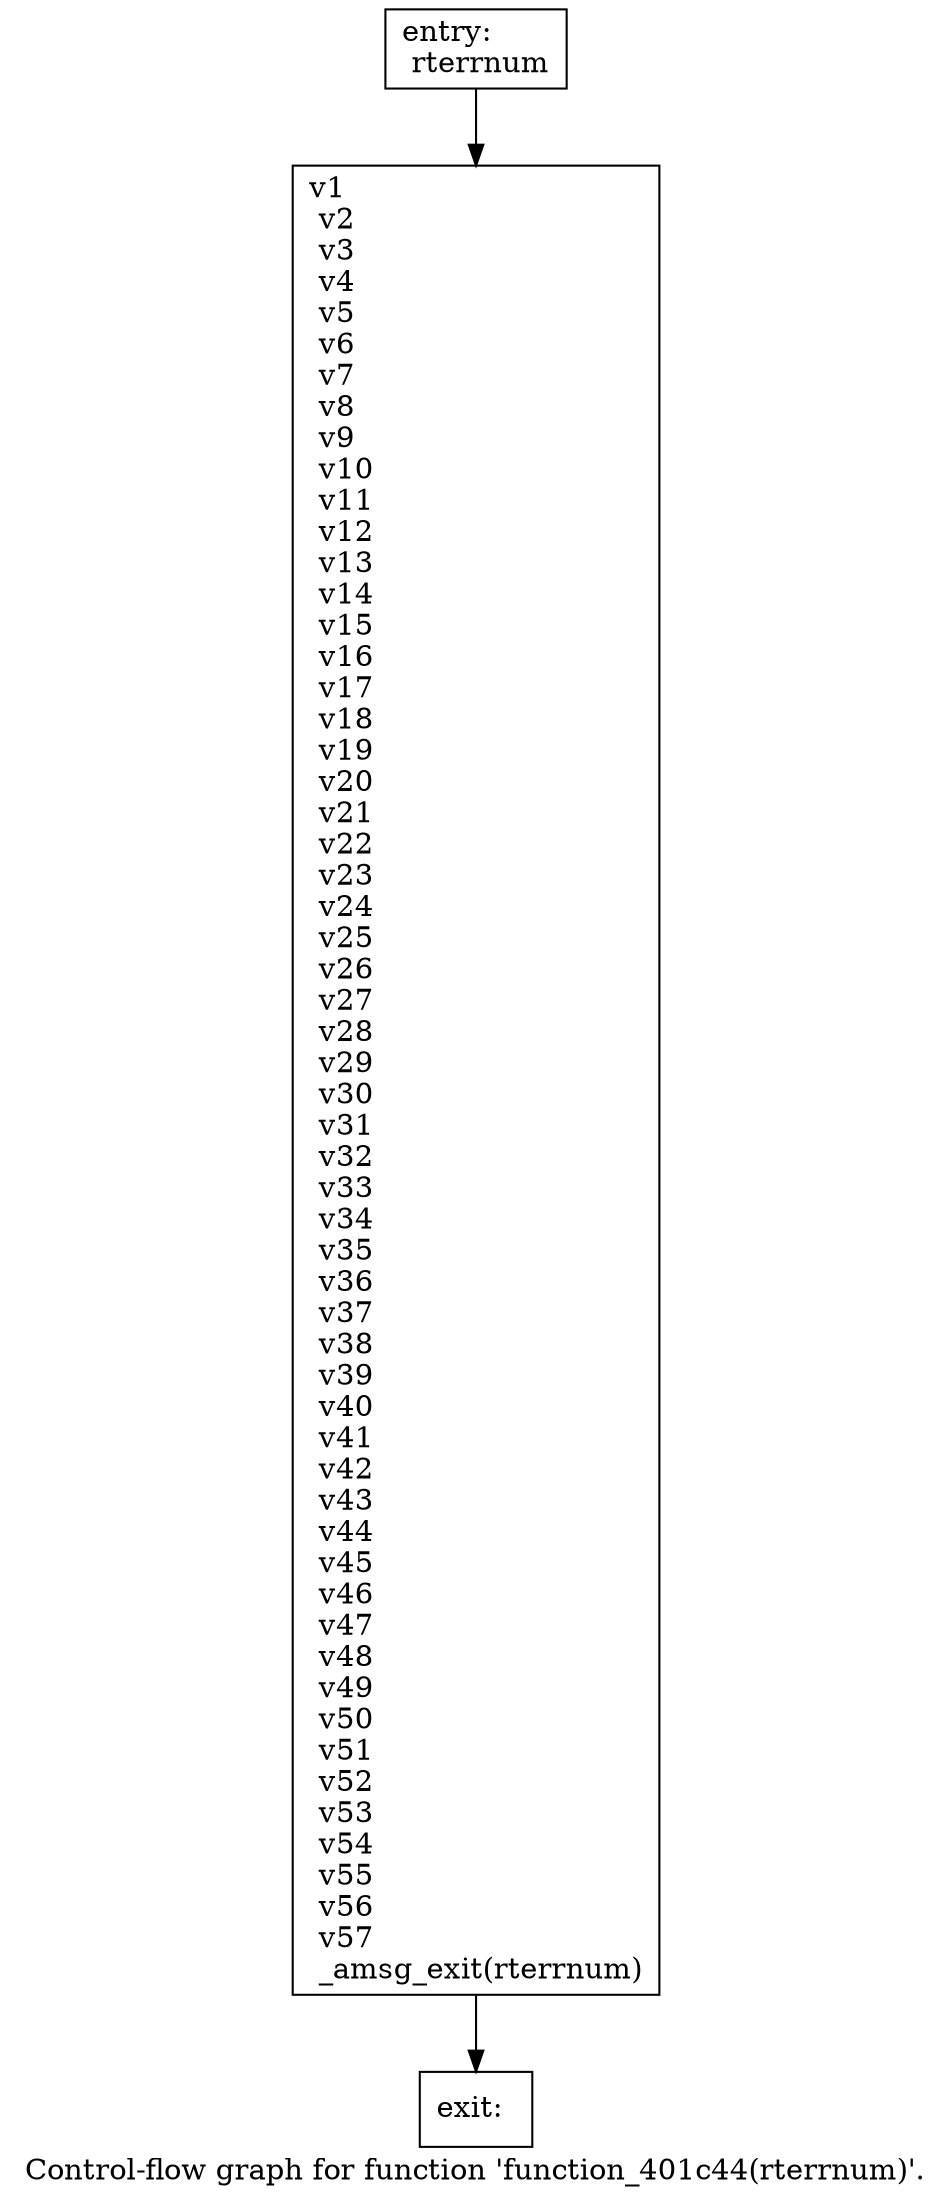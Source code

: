 digraph "Control-flow graph for function 'function_401c44(rterrnum)'." {
  label="Control-flow graph for function 'function_401c44(rterrnum)'.";
  node [shape=record];

  Node000001DDBF4102C0 [label="{entry:\l  rterrnum\l}"];
  Node000001DDBF4102C0 -> Node000001DDBF410330;
  Node000001DDBF410330 [label="{  v1\l  v2\l  v3\l  v4\l  v5\l  v6\l  v7\l  v8\l  v9\l  v10\l  v11\l  v12\l  v13\l  v14\l  v15\l  v16\l  v17\l  v18\l  v19\l  v20\l  v21\l  v22\l  v23\l  v24\l  v25\l  v26\l  v27\l  v28\l  v29\l  v30\l  v31\l  v32\l  v33\l  v34\l  v35\l  v36\l  v37\l  v38\l  v39\l  v40\l  v41\l  v42\l  v43\l  v44\l  v45\l  v46\l  v47\l  v48\l  v49\l  v50\l  v51\l  v52\l  v53\l  v54\l  v55\l  v56\l  v57\l  _amsg_exit(rterrnum)\l}"];
  Node000001DDBF410330 -> Node000001DDBF40FFB0;
  Node000001DDBF40FFB0 [label="{exit:\l}"];

}
